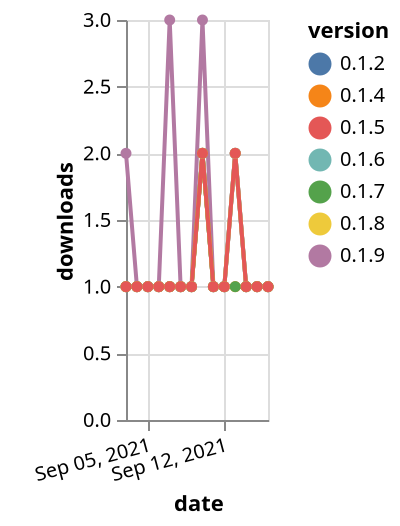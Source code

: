 {"$schema": "https://vega.github.io/schema/vega-lite/v5.json", "description": "A simple bar chart with embedded data.", "data": {"values": [{"date": "2021-09-03", "total": 245, "delta": 1, "version": "0.1.2"}, {"date": "2021-09-04", "total": 246, "delta": 1, "version": "0.1.2"}, {"date": "2021-09-05", "total": 247, "delta": 1, "version": "0.1.2"}, {"date": "2021-09-06", "total": 248, "delta": 1, "version": "0.1.2"}, {"date": "2021-09-07", "total": 249, "delta": 1, "version": "0.1.2"}, {"date": "2021-09-08", "total": 250, "delta": 1, "version": "0.1.2"}, {"date": "2021-09-09", "total": 251, "delta": 1, "version": "0.1.2"}, {"date": "2021-09-10", "total": 253, "delta": 2, "version": "0.1.2"}, {"date": "2021-09-11", "total": 254, "delta": 1, "version": "0.1.2"}, {"date": "2021-09-12", "total": 255, "delta": 1, "version": "0.1.2"}, {"date": "2021-09-13", "total": 257, "delta": 2, "version": "0.1.2"}, {"date": "2021-09-14", "total": 258, "delta": 1, "version": "0.1.2"}, {"date": "2021-09-15", "total": 259, "delta": 1, "version": "0.1.2"}, {"date": "2021-09-16", "total": 260, "delta": 1, "version": "0.1.2"}, {"date": "2021-09-03", "total": 210, "delta": 1, "version": "0.1.4"}, {"date": "2021-09-04", "total": 211, "delta": 1, "version": "0.1.4"}, {"date": "2021-09-05", "total": 212, "delta": 1, "version": "0.1.4"}, {"date": "2021-09-06", "total": 213, "delta": 1, "version": "0.1.4"}, {"date": "2021-09-07", "total": 214, "delta": 1, "version": "0.1.4"}, {"date": "2021-09-08", "total": 215, "delta": 1, "version": "0.1.4"}, {"date": "2021-09-09", "total": 216, "delta": 1, "version": "0.1.4"}, {"date": "2021-09-10", "total": 218, "delta": 2, "version": "0.1.4"}, {"date": "2021-09-11", "total": 219, "delta": 1, "version": "0.1.4"}, {"date": "2021-09-12", "total": 220, "delta": 1, "version": "0.1.4"}, {"date": "2021-09-13", "total": 221, "delta": 1, "version": "0.1.4"}, {"date": "2021-09-14", "total": 222, "delta": 1, "version": "0.1.4"}, {"date": "2021-09-15", "total": 223, "delta": 1, "version": "0.1.4"}, {"date": "2021-09-16", "total": 224, "delta": 1, "version": "0.1.4"}, {"date": "2021-09-03", "total": 228, "delta": 2, "version": "0.1.9"}, {"date": "2021-09-04", "total": 229, "delta": 1, "version": "0.1.9"}, {"date": "2021-09-05", "total": 230, "delta": 1, "version": "0.1.9"}, {"date": "2021-09-06", "total": 231, "delta": 1, "version": "0.1.9"}, {"date": "2021-09-07", "total": 234, "delta": 3, "version": "0.1.9"}, {"date": "2021-09-08", "total": 235, "delta": 1, "version": "0.1.9"}, {"date": "2021-09-09", "total": 236, "delta": 1, "version": "0.1.9"}, {"date": "2021-09-10", "total": 239, "delta": 3, "version": "0.1.9"}, {"date": "2021-09-11", "total": 240, "delta": 1, "version": "0.1.9"}, {"date": "2021-09-12", "total": 241, "delta": 1, "version": "0.1.9"}, {"date": "2021-09-13", "total": 243, "delta": 2, "version": "0.1.9"}, {"date": "2021-09-14", "total": 244, "delta": 1, "version": "0.1.9"}, {"date": "2021-09-15", "total": 245, "delta": 1, "version": "0.1.9"}, {"date": "2021-09-16", "total": 246, "delta": 1, "version": "0.1.9"}, {"date": "2021-09-03", "total": 175, "delta": 1, "version": "0.1.6"}, {"date": "2021-09-04", "total": 176, "delta": 1, "version": "0.1.6"}, {"date": "2021-09-05", "total": 177, "delta": 1, "version": "0.1.6"}, {"date": "2021-09-06", "total": 178, "delta": 1, "version": "0.1.6"}, {"date": "2021-09-07", "total": 179, "delta": 1, "version": "0.1.6"}, {"date": "2021-09-08", "total": 180, "delta": 1, "version": "0.1.6"}, {"date": "2021-09-09", "total": 181, "delta": 1, "version": "0.1.6"}, {"date": "2021-09-10", "total": 183, "delta": 2, "version": "0.1.6"}, {"date": "2021-09-11", "total": 184, "delta": 1, "version": "0.1.6"}, {"date": "2021-09-12", "total": 185, "delta": 1, "version": "0.1.6"}, {"date": "2021-09-13", "total": 187, "delta": 2, "version": "0.1.6"}, {"date": "2021-09-14", "total": 188, "delta": 1, "version": "0.1.6"}, {"date": "2021-09-15", "total": 189, "delta": 1, "version": "0.1.6"}, {"date": "2021-09-16", "total": 190, "delta": 1, "version": "0.1.6"}, {"date": "2021-09-03", "total": 172, "delta": 1, "version": "0.1.7"}, {"date": "2021-09-04", "total": 173, "delta": 1, "version": "0.1.7"}, {"date": "2021-09-05", "total": 174, "delta": 1, "version": "0.1.7"}, {"date": "2021-09-06", "total": 175, "delta": 1, "version": "0.1.7"}, {"date": "2021-09-07", "total": 176, "delta": 1, "version": "0.1.7"}, {"date": "2021-09-08", "total": 177, "delta": 1, "version": "0.1.7"}, {"date": "2021-09-09", "total": 178, "delta": 1, "version": "0.1.7"}, {"date": "2021-09-10", "total": 180, "delta": 2, "version": "0.1.7"}, {"date": "2021-09-11", "total": 181, "delta": 1, "version": "0.1.7"}, {"date": "2021-09-12", "total": 182, "delta": 1, "version": "0.1.7"}, {"date": "2021-09-13", "total": 183, "delta": 1, "version": "0.1.7"}, {"date": "2021-09-14", "total": 184, "delta": 1, "version": "0.1.7"}, {"date": "2021-09-15", "total": 185, "delta": 1, "version": "0.1.7"}, {"date": "2021-09-16", "total": 186, "delta": 1, "version": "0.1.7"}, {"date": "2021-09-03", "total": 174, "delta": 1, "version": "0.1.8"}, {"date": "2021-09-04", "total": 175, "delta": 1, "version": "0.1.8"}, {"date": "2021-09-05", "total": 176, "delta": 1, "version": "0.1.8"}, {"date": "2021-09-06", "total": 177, "delta": 1, "version": "0.1.8"}, {"date": "2021-09-07", "total": 178, "delta": 1, "version": "0.1.8"}, {"date": "2021-09-08", "total": 179, "delta": 1, "version": "0.1.8"}, {"date": "2021-09-09", "total": 180, "delta": 1, "version": "0.1.8"}, {"date": "2021-09-10", "total": 182, "delta": 2, "version": "0.1.8"}, {"date": "2021-09-11", "total": 183, "delta": 1, "version": "0.1.8"}, {"date": "2021-09-12", "total": 184, "delta": 1, "version": "0.1.8"}, {"date": "2021-09-13", "total": 186, "delta": 2, "version": "0.1.8"}, {"date": "2021-09-14", "total": 187, "delta": 1, "version": "0.1.8"}, {"date": "2021-09-15", "total": 188, "delta": 1, "version": "0.1.8"}, {"date": "2021-09-16", "total": 189, "delta": 1, "version": "0.1.8"}, {"date": "2021-09-03", "total": 187, "delta": 1, "version": "0.1.5"}, {"date": "2021-09-04", "total": 188, "delta": 1, "version": "0.1.5"}, {"date": "2021-09-05", "total": 189, "delta": 1, "version": "0.1.5"}, {"date": "2021-09-06", "total": 190, "delta": 1, "version": "0.1.5"}, {"date": "2021-09-07", "total": 191, "delta": 1, "version": "0.1.5"}, {"date": "2021-09-08", "total": 192, "delta": 1, "version": "0.1.5"}, {"date": "2021-09-09", "total": 193, "delta": 1, "version": "0.1.5"}, {"date": "2021-09-10", "total": 195, "delta": 2, "version": "0.1.5"}, {"date": "2021-09-11", "total": 196, "delta": 1, "version": "0.1.5"}, {"date": "2021-09-12", "total": 197, "delta": 1, "version": "0.1.5"}, {"date": "2021-09-13", "total": 199, "delta": 2, "version": "0.1.5"}, {"date": "2021-09-14", "total": 200, "delta": 1, "version": "0.1.5"}, {"date": "2021-09-15", "total": 201, "delta": 1, "version": "0.1.5"}, {"date": "2021-09-16", "total": 202, "delta": 1, "version": "0.1.5"}]}, "width": "container", "mark": {"type": "line", "point": {"filled": true}}, "encoding": {"x": {"field": "date", "type": "temporal", "timeUnit": "yearmonthdate", "title": "date", "axis": {"labelAngle": -15}}, "y": {"field": "delta", "type": "quantitative", "title": "downloads"}, "color": {"field": "version", "type": "nominal"}, "tooltip": {"field": "delta"}}}